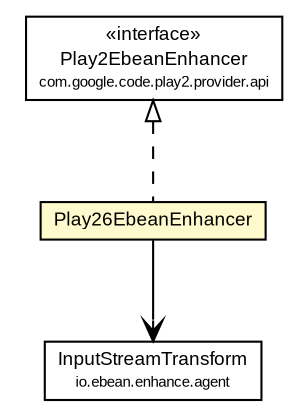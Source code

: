 #!/usr/local/bin/dot
#
# Class diagram 
# Generated by UMLGraph version R5_6-24-gf6e263 (http://www.umlgraph.org/)
#

digraph G {
	edge [fontname="arial",fontsize=10,labelfontname="arial",labelfontsize=10];
	node [fontname="arial",fontsize=10,shape=plaintext];
	nodesep=0.25;
	ranksep=0.5;
	// com.google.code.play2.provider.play26.Play26EbeanEnhancer
	c239 [label=<<table title="com.google.code.play2.provider.play26.Play26EbeanEnhancer" border="0" cellborder="1" cellspacing="0" cellpadding="2" port="p" bgcolor="lemonChiffon" href="./Play26EbeanEnhancer.html">
		<tr><td><table border="0" cellspacing="0" cellpadding="1">
<tr><td align="center" balign="center"> Play26EbeanEnhancer </td></tr>
		</table></td></tr>
		</table>>, URL="./Play26EbeanEnhancer.html", fontname="arial", fontcolor="black", fontsize=9.0];
	//com.google.code.play2.provider.play26.Play26EbeanEnhancer implements com.google.code.play2.provider.api.Play2EbeanEnhancer
	c251:p -> c239:p [dir=back,arrowtail=empty,style=dashed];
	// com.google.code.play2.provider.play26.Play26EbeanEnhancer NAVASSOC io.ebean.enhance.agent.InputStreamTransform
	c239:p -> c255:p [taillabel="", label="", headlabel="", fontname="arial", fontcolor="black", fontsize=10.0, color="black", arrowhead=open];
	// io.ebean.enhance.agent.InputStreamTransform
	c255 [label=<<table title="io.ebean.enhance.agent.InputStreamTransform" border="0" cellborder="1" cellspacing="0" cellpadding="2" port="p">
		<tr><td><table border="0" cellspacing="0" cellpadding="1">
<tr><td align="center" balign="center"> InputStreamTransform </td></tr>
<tr><td align="center" balign="center"><font point-size="7.0"> io.ebean.enhance.agent </font></td></tr>
		</table></td></tr>
		</table>>, URL="null", fontname="arial", fontcolor="black", fontsize=9.0];
	// com.google.code.play2.provider.api.Play2EbeanEnhancer
	c251 [label=<<table title="com.google.code.play2.provider.api.Play2EbeanEnhancer" border="0" cellborder="1" cellspacing="0" cellpadding="2" port="p">
		<tr><td><table border="0" cellspacing="0" cellpadding="1">
<tr><td align="center" balign="center"> &#171;interface&#187; </td></tr>
<tr><td align="center" balign="center"> Play2EbeanEnhancer </td></tr>
<tr><td align="center" balign="center"><font point-size="7.0"> com.google.code.play2.provider.api </font></td></tr>
		</table></td></tr>
		</table>>, URL="null", fontname="arial", fontcolor="black", fontsize=9.0];
}

